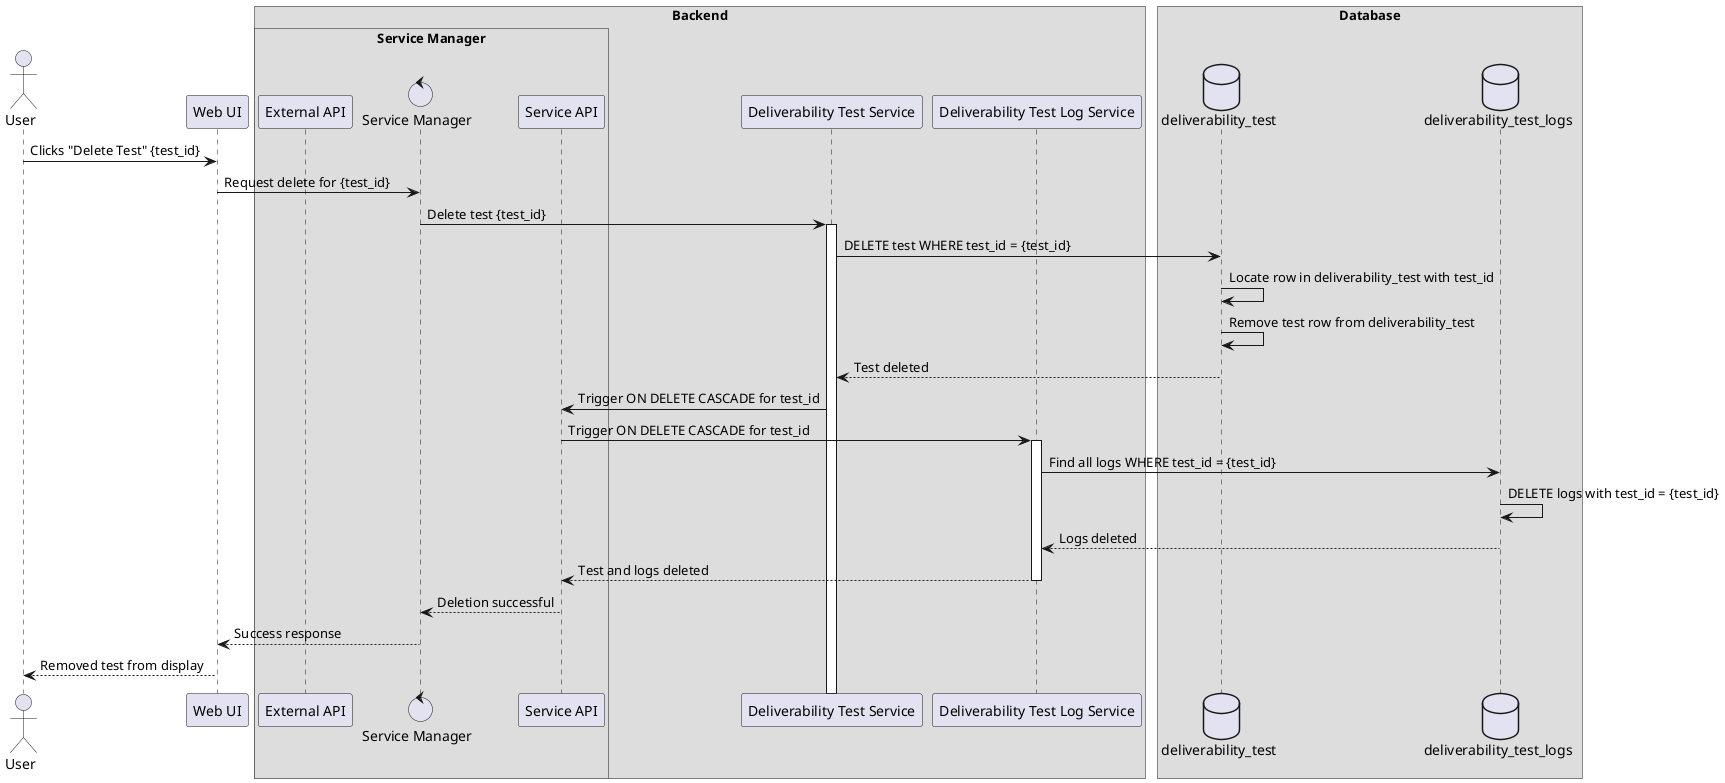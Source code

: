 @startuml
!pragma teoz true

/' Hard delete cascade flow for deliverability_test and deliverability_test_logs. '/

actor User as user

participant "Web UI" as web_ui

box Backend
    box Service Manager
participant "External API" as ext
control "Service Manager" as service_manager
participant "Service API" as api
end box
    participant "Deliverability Test Service" as deliverability_test
    participant "Deliverability Test Log Service" as deliverability_test_log
end box

box Database
    database "deliverability_test" as dt
    database "deliverability_test_logs" as dtl
end box

/' Step-by-step deletion flow with cascade '/

user -> web_ui: Clicks "Delete Test" {test_id}
web_ui -> service_manager: Request delete for {test_id}
service_manager -> deliverability_test: Delete test {test_id}
activate deliverability_test

deliverability_test -> dt: DELETE test WHERE test_id = {test_id}

dt -> dt: Locate row in deliverability_test with test_id
dt -> dt: Remove test row from deliverability_test
dt --> deliverability_test: Test deleted

/' Cascade process begins '/
deliverability_test -> api: Trigger ON DELETE CASCADE for test_id
api -> deliverability_test_log: Trigger ON DELETE CASCADE for test_id
activate deliverability_test_log
deliverability_test_log -> dtl: Find all logs WHERE test_id = {test_id}
dtl -> dtl: DELETE logs with test_id = {test_id}
dtl --> deliverability_test_log: Logs deleted
deliverability_test_log --> api: Test and logs deleted
deactivate deliverability_test_log

api --> service_manager: Deletion successful
service_manager --> web_ui: Success response
web_ui --> user: Removed test from display
@enduml
